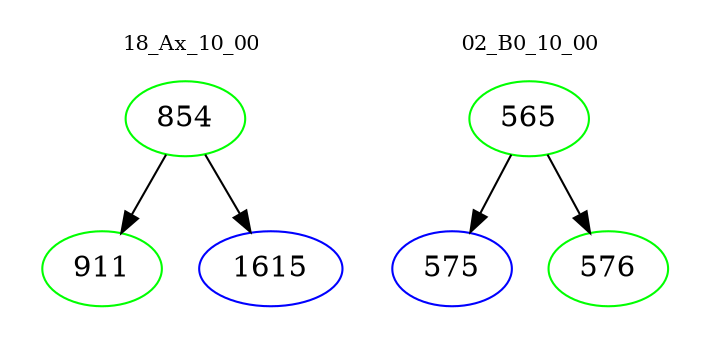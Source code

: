 digraph{
subgraph cluster_0 {
color = white
label = "18_Ax_10_00";
fontsize=10;
T0_854 [label="854", color="green"]
T0_854 -> T0_911 [color="black"]
T0_911 [label="911", color="green"]
T0_854 -> T0_1615 [color="black"]
T0_1615 [label="1615", color="blue"]
}
subgraph cluster_1 {
color = white
label = "02_B0_10_00";
fontsize=10;
T1_565 [label="565", color="green"]
T1_565 -> T1_575 [color="black"]
T1_575 [label="575", color="blue"]
T1_565 -> T1_576 [color="black"]
T1_576 [label="576", color="green"]
}
}
